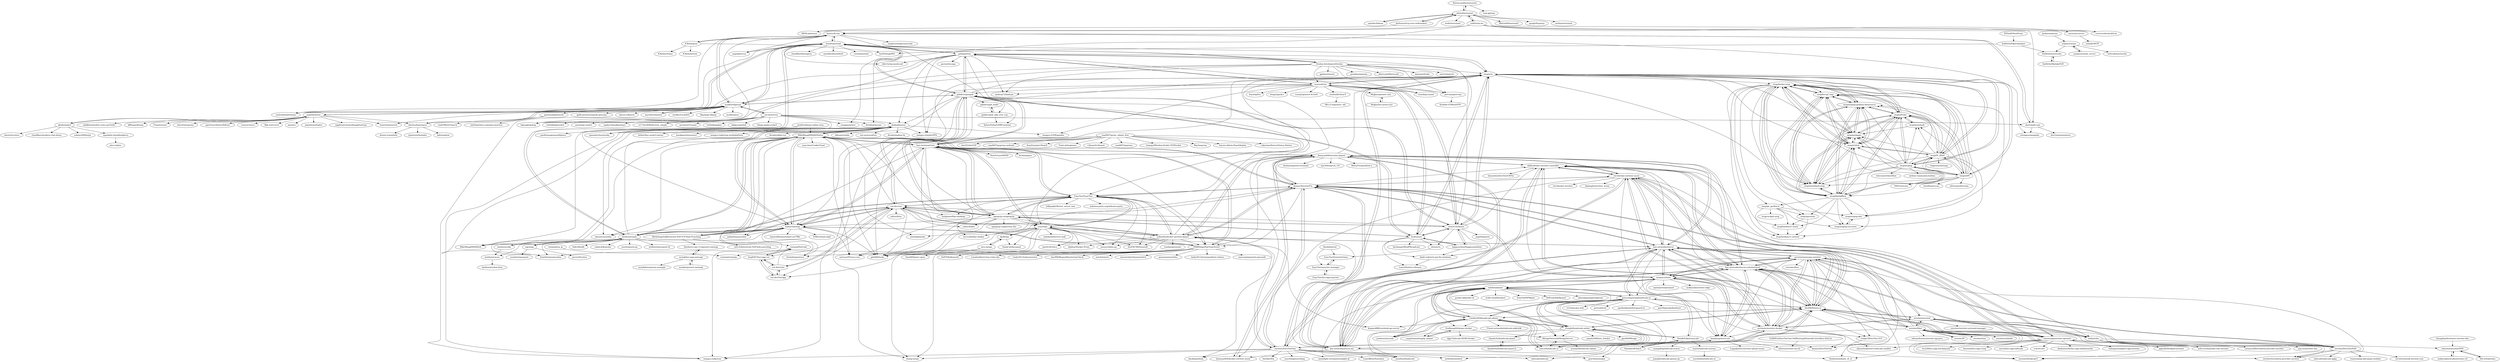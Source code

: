 digraph G {
"flexera-public/wstunnel" -> "mhzed/wstunnel"
"flexera-public/wstunnel" -> "root-gg/wsp"
"gsliepen/tinc" -> "pacien/tincapp"
"gsliepen/tinc" -> "dswd/vpncloud"
"gsliepen/tinc" -> "ntop/n2n"
"gsliepen/tinc" -> "meyerd/n2n"
"gsliepen/tinc" -> "gnbdev/opengnb"
"gsliepen/tinc" -> "freelan-developers/freelan"
"gsliepen/tinc" -> "peervpn/peervpn"
"gsliepen/tinc" -> "wangyu-/udp2raw" ["e"=1]
"gsliepen/tinc" -> "ambrop72/badvpn" ["e"=1]
"gsliepen/tinc" -> "wangyu-/tinyfecVPN" ["e"=1]
"gsliepen/tinc" -> "switch-iot/hin2n"
"gsliepen/tinc" -> "slackhq/nebula" ["e"=1]
"gsliepen/tinc" -> "dndx/phantun"
"gsliepen/tinc" -> "k4yt3x/wg-meshconf" ["e"=1]
"gsliepen/tinc" -> "tonarino/innernet" ["e"=1]
"switch-iot/hin2n" -> "lucktu/n2n"
"switch-iot/hin2n" -> "meyerd/n2n"
"switch-iot/hin2n" -> "ntop/n2n"
"switch-iot/hin2n" -> "happynclient/happynwindows"
"switch-iot/hin2n" -> "gnbdev/opengnb"
"switch-iot/hin2n" -> "dwj0-code/n2n-gui-for-windows"
"switch-iot/hin2n" -> "n42n/n3n"
"switch-iot/hin2n" -> "pojntfx/gon2n"
"switch-iot/hin2n" -> "vnt-dev/vnt"
"switch-iot/hin2n" -> "sbilly/docker-zerotier-controller"
"switch-iot/hin2n" -> "openp2p-cn/openp2p"
"meyerd/n2n" -> "ntop/n2n"
"meyerd/n2n" -> "switch-iot/hin2n"
"meyerd/n2n" -> "lucktu/n2n"
"meyerd/n2n" -> "MuJJus/openwrt-n2n"
"meyerd/n2n" -> "vzex/dog-tunnel" ["e"=1]
"meyerd/n2n" -> "boywhp/fcn" ["e"=1]
"meyerd/n2n" -> "gsliepen/tinc"
"meyerd/n2n" -> "dosgo/ngrok-c" ["e"=1]
"meyerd/n2n" -> "peervpn/peervpn"
"meyerd/n2n" -> "gnbdev/opengnb"
"meyerd/n2n" -> "rssnsj/openwrt-hc5x61" ["e"=1]
"meyerd/n2n" -> "wangyu-/UDPspeeder" ["e"=1]
"meyerd/n2n" -> "ambrop72/badvpn" ["e"=1]
"meyerd/n2n" -> "wangyu-/tinyfecVPN" ["e"=1]
"meyerd/n2n" -> "wishinlife/SyncY"
"lazy-luo/smarGate" -> "ntop/n2n"
"lazy-luo/smarGate" -> "MikeWang000000/Natter"
"lazy-luo/smarGate" -> "HMBSbige/NatTypeTester"
"lazy-luo/smarGate" -> "gnbdev/opengnb"
"lazy-luo/smarGate" -> "gdy666/lucky" ["e"=1]
"lazy-luo/smarGate" -> "ehang-io/nps" ["e"=1]
"lazy-luo/smarGate" -> "yisier/nps"
"lazy-luo/smarGate" -> "mvscode/frps-onekey" ["e"=1]
"lazy-luo/smarGate" -> "heiher/natmap"
"lazy-luo/smarGate" -> "kaaass/ZerotierFix"
"lazy-luo/smarGate" -> "wangyu-/udp2raw" ["e"=1]
"lazy-luo/smarGate" -> "lwch/natpass" ["e"=1]
"lazy-luo/smarGate" -> "NewFuture/DDNS" ["e"=1]
"lazy-luo/smarGate" -> "Jonnyan404/zerotier-planet"
"lazy-luo/smarGate" -> "openp2p-cn/openp2p"
"HMBSbige/NatTypeTester" -> "MikeWang000000/Natter"
"HMBSbige/NatTypeTester" -> "heiher/natmap"
"HMBSbige/NatTypeTester" -> "lmc999/RegionRestrictionCheck" ["e"=1]
"HMBSbige/NatTypeTester" -> "netchx/netch" ["e"=1]
"HMBSbige/NatTypeTester" -> "immortalwrt/immortalwrt" ["e"=1]
"HMBSbige/NatTypeTester" -> "nxtrace/NTrace-core" ["e"=1]
"HMBSbige/NatTypeTester" -> "pymumu/smartdns" ["e"=1]
"HMBSbige/NatTypeTester" -> "Archeb/opentrace" ["e"=1]
"HMBSbige/NatTypeTester" -> "IrineSistiana/mosdns" ["e"=1]
"HMBSbige/NatTypeTester" -> "tindy2013/stairspeedtest-reborn" ["e"=1]
"HMBSbige/NatTypeTester" -> "xiaorouji/openwrt-passwall" ["e"=1]
"HMBSbige/NatTypeTester" -> "gdy666/lucky" ["e"=1]
"HMBSbige/NatTypeTester" -> "fw876/helloworld" ["e"=1]
"HMBSbige/NatTypeTester" -> "Loyalsoldier/v2ray-rules-dat" ["e"=1]
"HMBSbige/NatTypeTester" -> "tindy2013/subconverter" ["e"=1]
"rwv/docker-zerotier-moon" -> "key-networks/ztncui-containerized"
"rwv/docker-zerotier-moon" -> "Jonnyan404/zerotier-planet"
"rwv/docker-zerotier-moon" -> "sbilly/docker-zerotier-controller"
"rwv/docker-zerotier-moon" -> "key-networks/ztncui-aio"
"rwv/docker-zerotier-moon" -> "Jonnyan404/docker-zerotier-moon"
"rwv/docker-zerotier-moon" -> "uxbh/ztdns"
"rwv/docker-zerotier-moon" -> "zyclonite/zerotier-docker"
"rwv/docker-zerotier-moon" -> "kmahyyg/ztncui-aio"
"rwv/docker-zerotier-moon" -> "mwarning/zerotier-openwrt"
"rwv/docker-zerotier-moon" -> "kaaass/ZerotierFix"
"rwv/docker-zerotier-moon" -> "key-networks/ztncui"
"rwv/docker-zerotier-moon" -> "dec0dOS/zero-ui"
"rwv/docker-zerotier-moon" -> "rwv/docker-zerotier"
"rwv/docker-zerotier-moon" -> "dajiangfu/zerotier_moon"
"lucktu/n2n" -> "switch-iot/hin2n"
"lucktu/n2n" -> "ntop/n2n"
"lucktu/n2n" -> "meyerd/n2n"
"lucktu/n2n" -> "happynclient/happynwindows"
"lucktu/n2n" -> "n42n/n3n"
"lucktu/n2n" -> "gnbdev/opengnb"
"lucktu/n2n" -> "dwj0-code/n2n-gui-for-windows"
"lucktu/n2n" -> "LomotHo/n2n-releases"
"lucktu/n2n" -> "openp2p-cn/openp2p"
"lucktu/n2n" -> "dechamps/WinIPBroadcast" ["e"=1]
"ntop/docker-ntop" -> "ntop/bro-pf_ring"
"ntop/docker-ntop" -> "ntop/wireshark-ntop"
"ntop/docker-ntop" -> "ntop/packager"
"ntop/docker-ntop" -> "ntop/libebpfflow"
"ntop/docker-ntop" -> "ntop/n2disk"
"ntop/docker-ntop" -> "ntop/ntopng-grafana-datasource"
"ntop/docker-ntop" -> "ntop/nProbe"
"ntop/docker-ntop" -> "ntop/ntopng-dist"
"ntop/docker-ntop" -> "ntop/opnsense"
"ntop/docker-ntop" -> "ntop/fosdem21-static"
"ntop/docker-ntop" -> "ntop/PF_RING"
"ntop/docker-ntop" -> "ntop/ntopng-e2e-tests"
"ntop/docker-ntop" -> "ntop/fosdem21-content"
"ntop/docker-ntop" -> "ntop/ipt_geofence"
"key-networks/ztncui" -> "key-networks/ztncui-containerized"
"key-networks/ztncui" -> "dec0dOS/zero-ui"
"key-networks/ztncui" -> "key-networks/ztncui-aio"
"key-networks/ztncui" -> "Jonnyan404/zerotier-planet"
"key-networks/ztncui" -> "kaaass/ZerotierFix"
"key-networks/ztncui" -> "xubiaolin/docker-zerotier-planet"
"key-networks/ztncui" -> "zerotier/ZeroTierOne"
"key-networks/ztncui" -> "sinamics/ztnet"
"key-networks/ztncui" -> "kmahyyg/ztncui-aio"
"key-networks/ztncui" -> "rwv/docker-zerotier-moon"
"key-networks/ztncui" -> "zyclonite/zerotier-docker"
"key-networks/ztncui" -> "mwarning/zerotier-openwrt"
"key-networks/ztncui" -> "gurucomputing/headscale-ui"
"key-networks/ztncui" -> "sbilly/docker-zerotier-controller"
"key-networks/ztncui" -> "zerotier/awesome-zerotier"
"key-networks/ztncui-containerized" -> "key-networks/ztncui-aio"
"key-networks/ztncui-containerized" -> "key-networks/ztncui"
"key-networks/ztncui-containerized" -> "dec0dOS/zero-ui"
"key-networks/ztncui-containerized" -> "rwv/docker-zerotier-moon"
"key-networks/ztncui-containerized" -> "kmahyyg/ztncui-aio"
"key-networks/ztncui-containerized" -> "uxbh/ztdns"
"key-networks/ztncui-containerized" -> "zyclonite/zerotier-docker"
"key-networks/ztncui-containerized" -> "sbilly/docker-zerotier-controller"
"key-networks/ztncui-containerized" -> "Jonnyan404/zerotier-planet"
"key-networks/ztncui-containerized" -> "sinamics/ztnet"
"key-networks/ztncui-containerized" -> "mwarning/zerotier-openwrt"
"key-networks/ztncui-containerized" -> "zerotier/awesome-zerotier"
"ntop/libebpfflow" -> "ntop/bro-pf_ring"
"ntop/libebpfflow" -> "ntop/wireshark-ntop"
"ntop/libebpfflow" -> "ntop/packager"
"ntop/libebpfflow" -> "ntop/docker-ntop"
"ntop/libebpfflow" -> "ntop/n2disk"
"ntop/libebpfflow" -> "ntop/ntopng-grafana-datasource"
"ntop/libebpfflow" -> "ntop/fosdem21-static"
"ntop/libebpfflow" -> "ntop/fosdem21-content"
"ntop/libebpfflow" -> "ntop/opnsense"
"ntop/libebpfflow" -> "ntop/ntopng-dist"
"ntop/libebpfflow" -> "ntop/nProbe"
"ntop/libebpfflow" -> "ntop/ntopng-e2e-tests"
"ntop/libebpfflow" -> "ntop/ipt_geofence"
"ntop/libebpfflow" -> "ntop/PF_RING"
"ntop/ntopng-grafana-datasource" -> "ntop/bro-pf_ring"
"ntop/ntopng-grafana-datasource" -> "ntop/wireshark-ntop"
"ntop/ntopng-grafana-datasource" -> "ntop/packager"
"ntop/ntopng-grafana-datasource" -> "ntop/n2disk"
"ntop/ntopng-grafana-datasource" -> "ntop/docker-ntop"
"ntop/ntopng-grafana-datasource" -> "ntop/libebpfflow"
"ntop/ntopng-grafana-datasource" -> "ntop/nProbe"
"uprtdev/labean" -> "mhzed/wstunnel"
"ICKelin/gtun" -> "ICKelin/cframe"
"ICKelin/gtun" -> "InsZVA/tap0901"
"ICKelin/gtun" -> "ICKelin/article"
"ICKelin/gtun" -> "kanocz/lcvpn"
"mhzed/wstunnel" -> "flexera-public/wstunnel"
"mhzed/wstunnel" -> "MDSLab/wstun"
"mhzed/wstunnel" -> "erebe/wstunnel" ["e"=1]
"mhzed/wstunnel" -> "unbit/vpn-ws"
"mhzed/wstunnel" -> "uprtdev/labean"
"mhzed/wstunnel" -> "derhuerst/tcp-over-websockets"
"mhzed/wstunnel" -> "ffalcinelli/wstunnel"
"mhzed/wstunnel" -> "covertcodes/multitun"
"mhzed/wstunnel" -> "google/huproxy" ["e"=1]
"mhzed/wstunnel" -> "mishas/wstunnel"
"zerotier/lf" -> "zerotier/libzt"
"avplayer/avpn" -> "avplayer/socks_server"
"avplayer/avpn" -> "wtdcode/tun2socks"
"avplayer/avpn" -> "liulilittle/tun2socks"
"liulilittle/PaperAirplane" -> "InsZVA/tap0901"
"liulilittle/PaperAirplane" -> "liulilittle/tun2socks"
"skx/simple-vpn" -> "kanocz/lcvpn"
"skx/simple-vpn" -> "xitongsys/pangolin"
"skx/simple-vpn" -> "devGenie/miniature"
"avplayer/socks_server" -> "avplayer/avpn"
"whachoe/zerotierDNS" -> "makersphereLabs/zerotier-ctl"
"whachoe/zerotierDNS" -> "d4v3y0rk/ztdns"
"snail007/proxy_admin_free" -> "snail007/goproxy" ["e"=1]
"snail007/proxy_admin_free" -> "yisier/nps"
"snail007/proxy_admin_free" -> "lazy-luo/smarGate"
"snail007/proxy_admin_free" -> "hemaju/Wireboy.Socket.P2PSocket" ["e"=1]
"snail007/proxy_admin_free" -> "ffay/lanproxy" ["e"=1]
"snail007/proxy_admin_free" -> "Aurora-Admin-Panel/deploy" ["e"=1]
"snail007/proxy_admin_free" -> "ehang-io/nps" ["e"=1]
"snail007/proxy_admin_free" -> "cokemine/ServerStatus-Hotaru" ["e"=1]
"snail007/proxy_admin_free" -> "nezhahq/nezha" ["e"=1]
"snail007/proxy_admin_free" -> "elecV2/elecV2P" ["e"=1]
"snail007/proxy_admin_free" -> "snail007/goproxy-android" ["e"=1]
"snail007/proxy_admin_free" -> "XrayR-project/XrayR" ["e"=1]
"snail007/proxy_admin_free" -> "Toulu-debug/enen" ["e"=1]
"snail007/proxy_admin_free" -> "v2board/v2board" ["e"=1]
"snail007/proxy_admin_free" -> "gdy666/lucky" ["e"=1]
"unbit/vpn-ws" -> "mhzed/wstunnel"
"unbit/vpn-ws" -> "covertcodes/multitun"
"unbit/vpn-ws" -> "skx/simple-vpn"
"unbit/vpn-ws" -> "Doridian/wsvpn"
"unbit/vpn-ws" -> "sorz/sstp-server"
"unbit/vpn-ws" -> "kanocz/lcvpn"
"gnbdev/opengnb" -> "gnbdev/gnb_udp_over_tcp"
"gnbdev/opengnb" -> "lucktu/n2n"
"gnbdev/opengnb" -> "gnbdev/gnb_build"
"gnbdev/opengnb" -> "switch-iot/hin2n"
"gnbdev/opengnb" -> "ntop/n2n"
"gnbdev/opengnb" -> "lazy-luo/smarGate"
"gnbdev/opengnb" -> "dndx/phantun"
"gnbdev/opengnb" -> "openp2p-cn/openp2p"
"gnbdev/opengnb" -> "gsliepen/tinc"
"gnbdev/opengnb" -> "XyloseYuthy/GNBFrontend"
"gnbdev/opengnb" -> "MikeWang000000/Natter"
"gnbdev/opengnb" -> "heiher/natmap"
"gnbdev/opengnb" -> "dswd/vpncloud"
"gnbdev/opengnb" -> "mudler/edgevpn"
"gnbdev/opengnb" -> "vnt-dev/vnt"
"Jonnyan404/docker-zerotier-moon" -> "Jonnyan404/zerotier-planet"
"tralph3/ZeroTier-GUI" -> "zerotier/DesktopUI"
"mwarning/zerotier-openwrt" -> "rufengsuixing/luci-app-zerotier"
"mwarning/zerotier-openwrt" -> "zerotier/ZeroTierNAS"
"mwarning/zerotier-openwrt" -> "rwv/docker-zerotier-moon"
"mwarning/zerotier-openwrt" -> "key-networks/ztncui"
"mwarning/zerotier-openwrt" -> "key-networks/ztncui-containerized"
"mwarning/zerotier-openwrt" -> "zerotier/libzt"
"mwarning/zerotier-openwrt" -> "kaaass/ZerotierFix"
"mwarning/zerotier-openwrt" -> "dec0dOS/zero-ui"
"mwarning/zerotier-openwrt" -> "adyanth/openwrt-tailscale-enabler" ["e"=1]
"mwarning/zerotier-openwrt" -> "tty228/luci-app-wechatpush" ["e"=1]
"mwarning/zerotier-openwrt" -> "kuoruan/luci-app-v2ray" ["e"=1]
"mwarning/zerotier-openwrt" -> "zerotier/ZeroTierOne"
"mwarning/zerotier-openwrt" -> "asvow/luci-app-tailscale" ["e"=1]
"mwarning/zerotier-openwrt" -> "x-wrt/x-wrt" ["e"=1]
"mwarning/zerotier-openwrt" -> "shadowsocks/luci-app-shadowsocks" ["e"=1]
"wishinlife/SyncY" -> "981213/openwrt_old" ["e"=1]
"sorz/sstp-server" -> "maxqfz/SSTP"
"liulilittle/tun2socks" -> "liulilittle/SkylakeNAT"
"d4v3y0rk/ztdns" -> "whachoe/zerotierDNS"
"gnbdev/gnb_udp_over_tcp" -> "gnbdev/gnb_build"
"gnbdev/gnb_udp_over_tcp" -> "XyloseYuthy/GNBFrontend"
"liulilittle/SkylakeNAT" -> "liulilittle/tun2socks"
"thoughtpolice/nixos-zerotier-dns" -> "whachoe/zerotierDNS"
"kaaass/ZerotierFix" -> "xubiaolin/docker-zerotier-planet"
"kaaass/ZerotierFix" -> "Jonnyan404/zerotier-planet"
"kaaass/ZerotierFix" -> "key-networks/ztncui"
"kaaass/ZerotierFix" -> "zerotier/ZeroTierOne"
"kaaass/ZerotierFix" -> "dec0dOS/zero-ui"
"kaaass/ZerotierFix" -> "key-networks/ztncui-aio"
"kaaass/ZerotierFix" -> "sbilly/docker-zerotier-controller"
"kaaass/ZerotierFix" -> "EasyTier/EasyTier"
"kaaass/ZerotierFix" -> "HMBSbige/NatTypeTester"
"kaaass/ZerotierFix" -> "rwv/docker-zerotier-moon"
"kaaass/ZerotierFix" -> "lazy-luo/smarGate"
"kaaass/ZerotierFix" -> "gdy666/lucky" ["e"=1]
"kaaass/ZerotierFix" -> "ntop/n2n"
"kaaass/ZerotierFix" -> "sinamics/ztnet"
"kaaass/ZerotierFix" -> "mwarning/zerotier-openwrt"
"ntop/nDPI" -> "ntop/PF_RING"
"ntop/nDPI" -> "ntop/nProbe"
"ntop/nDPI" -> "ntop/ntopng"
"ntop/nDPI" -> "ntop/n2disk"
"ntop/nDPI" -> "ntop/packager"
"ntop/nDPI" -> "ntop/wireshark-ntop"
"ntop/nDPI" -> "ntop/bro-pf_ring"
"ntop/nDPI" -> "ntop/ntopng-grafana-datasource"
"ntop/nDPI" -> "ntop/n2n"
"ntop/nDPI" -> "ntop/docker-ntop"
"ntop/nDPI" -> "ntop/libebpfflow"
"ntop/nDPI" -> "OISF/suricata" ["e"=1]
"ntop/nDPI" -> "ntop/wireshark"
"ntop/nDPI" -> "nfstream/nfstream" ["e"=1]
"ntop/nDPI" -> "intel/hyperscan" ["e"=1]
"ntop/ntopng" -> "ntop/nProbe"
"ntop/ntopng" -> "ntop/PF_RING"
"ntop/ntopng" -> "ntop/nDPI"
"ntop/ntopng" -> "ntop/n2disk"
"ntop/ntopng" -> "ntop/packager"
"ntop/ntopng" -> "ntop/wireshark-ntop"
"ntop/ntopng" -> "ntop/n2n"
"ntop/ntopng" -> "ntop/ntopng-grafana-datasource"
"ntop/ntopng" -> "ntop/docker-ntop"
"ntop/ntopng" -> "ntop/bro-pf_ring"
"ntop/ntopng" -> "ntop/libebpfflow"
"ntop/ntopng" -> "ntop/wireshark"
"ntop/ntopng" -> "OISF/suricata" ["e"=1]
"ntop/ntopng" -> "netbox-community/netbox" ["e"=1]
"ntop/ntopng" -> "robcowart/elastiflow" ["e"=1]
"net-byte/vtun" -> "net-byte/vTunnel"
"net-byte/vtun" -> "songgao/water" ["e"=1]
"net-byte/vtun" -> "txthinking/ipio" ["e"=1]
"net-byte/vtun" -> "mudler/edgevpn"
"net-byte/vtun" -> "bjdgyc/anylink" ["e"=1]
"net-byte/vtun" -> "things-go/go-socks5" ["e"=1]
"net-byte/vtun" -> "Doridian/wsvpn"
"net-byte/vtun" -> "bigeagle/gohop" ["e"=1]
"net-byte/vtun" -> "txthinking/socks5" ["e"=1]
"net-byte/vtun" -> "armon/go-socks5" ["e"=1]
"net-byte/vtun" -> "zephyrchien/kaminari" ["e"=1]
"net-byte/vtun" -> "dndx/phantun"
"net-byte/vtun" -> "skx/simple-vpn"
"net-byte/vtun" -> "e1732a364fed/v2ray_simple" ["e"=1]
"net-byte/vtun" -> "xjasonlyu/tun2socks" ["e"=1]
"dec0dOS/zero-ui" -> "key-networks/ztncui"
"dec0dOS/zero-ui" -> "sinamics/ztnet"
"dec0dOS/zero-ui" -> "key-networks/ztncui-containerized"
"dec0dOS/zero-ui" -> "zyclonite/zerotier-docker"
"dec0dOS/zero-ui" -> "zerotier/awesome-zerotier"
"dec0dOS/zero-ui" -> "sbilly/docker-zerotier-controller"
"dec0dOS/zero-ui" -> "key-networks/ztncui-aio"
"dec0dOS/zero-ui" -> "thedunston/bash_cli_zt"
"dec0dOS/zero-ui" -> "zerotier/zeronsd"
"dec0dOS/zero-ui" -> "kaaass/ZerotierFix"
"dec0dOS/zero-ui" -> "gurucomputing/headscale-ui"
"dec0dOS/zero-ui" -> "rwv/docker-zerotier-moon"
"dec0dOS/zero-ui" -> "iFargle/headscale-webui"
"dec0dOS/zero-ui" -> "mwarning/zerotier-openwrt"
"dec0dOS/zero-ui" -> "GoodiesHQ/headscale-admin"
"zerotier/awesome-zerotier" -> "zerotier/zeronsd"
"zerotier/awesome-zerotier" -> "dec0dOS/zero-ui"
"zerotier/awesome-zerotier" -> "sinamics/ztnet"
"zerotier/awesome-zerotier" -> "zyclonite/zerotier-docker"
"zerotier/awesome-zerotier" -> "zerotier/libzt"
"zerotier/awesome-zerotier" -> "key-networks/ztncui"
"zerotier/awesome-zerotier" -> "key-networks/ztncui-aio"
"zerotier/awesome-zerotier" -> "key-networks/ztncui-containerized"
"zerotier/awesome-zerotier" -> "zerotier/ZeroTierNAS"
"zerotier/awesome-zerotier" -> "zerotier/docs"
"zerotier/awesome-zerotier" -> "zerotier/terraform-provider-zerotier"
"zerotier/awesome-zerotier" -> "thedunston/bash_cli_zt"
"zerotier/awesome-zerotier" -> "tralph3/ZeroTier-GUI"
"zerotier/awesome-zerotier" -> "kmahyyg/ztncui-aio"
"zerotier/awesome-zerotier" -> "zerotier/ZeroTierOne"
"ntop/PF_RING" -> "ntop/nProbe"
"ntop/PF_RING" -> "ntop/nDPI"
"ntop/PF_RING" -> "ntop/ntopng"
"ntop/PF_RING" -> "ntop/n2disk"
"ntop/PF_RING" -> "ntop/packager"
"ntop/PF_RING" -> "ntop/wireshark-ntop"
"ntop/PF_RING" -> "ntop/bro-pf_ring"
"ntop/PF_RING" -> "ntop/ntopng-grafana-datasource"
"ntop/PF_RING" -> "ntop/docker-ntop"
"ntop/PF_RING" -> "ntop/n2n"
"ntop/PF_RING" -> "ntop/libebpfflow"
"ntop/PF_RING" -> "ntop/wireshark"
"ntop/PF_RING" -> "luigirizzo/netmap" ["e"=1]
"ntop/PF_RING" -> "ntop/ntopng-dist"
"ntop/PF_RING" -> "ntop/ntopng-e2e-tests"
"zerotier/zeronsd" -> "zerotier/zerotier-systemd-manager"
"zerotier/zeronsd" -> "zerotier/awesome-zerotier"
"zerotier/zeronsd" -> "zerotier/terraform-provider-zerotier"
"zerotier/zeronsd" -> "dec0dOS/zero-ui"
"zerotier/zeronsd" -> "zerotier/ZeroTierNAS"
"zerotier/zeronsd" -> "uxbh/ztdns"
"zerotier/zeronsd" -> "zerotier/DesktopUI"
"zerotier/zeronsd" -> "zyclonite/zerotier-docker"
"zerotier/zeronsd" -> "zerotier/libzt"
"alecbcs/hyprspace" -> "mudler/edgevpn"
"alecbcs/hyprspace" -> "dennis-tra/nebula" ["e"=1]
"alecbcs/hyprspace" -> "ipni/storetheindex" ["e"=1]
"alecbcs/hyprspace" -> "ipfs/rainbow" ["e"=1]
"mudler/edgevpn" -> "alecbcs/hyprspace"
"mudler/edgevpn" -> "kairos-io/kairos" ["e"=1]
"mudler/edgevpn" -> "dswd/vpncloud"
"mudler/edgevpn" -> "anywherelan/awl"
"mudler/edgevpn" -> "kanocz/lcvpn"
"mudler/edgevpn" -> "net-byte/vtun"
"mudler/edgevpn" -> "mudler/LocalAGI" ["e"=1]
"mudler/edgevpn" -> "gnbdev/opengnb"
"mudler/edgevpn" -> "pojntfx/weron"
"mudler/edgevpn" -> "pairmesh/pairmesh"
"mudler/edgevpn" -> "libp2p/go-libp2p" ["e"=1]
"mudler/edgevpn" -> "mehrdadrad/radvpn" ["e"=1]
"mudler/edgevpn" -> "mudler/poco"
"mudler/edgevpn" -> "galih-prasetyo/ngrok-openvpn"
"kmahyyg/ztncui-aio" -> "key-networks/ztncui-aio"
"kmahyyg/ztncui-aio" -> "niliovo/zerotier-aio-zh"
"kmahyyg/ztncui-aio" -> "key-networks/ztncui-containerized"
"kmahyyg/ztncui-aio" -> "kaaass/ZeroTierOne"
"kmahyyg/ztncui-aio" -> "sbilly/docker-zerotier-controller"
"kmahyyg/ztncui-aio" -> "LoganJinDev/zerotier-planet-moon"
"happynclient/happynwindows" -> "lucktu/n2n"
"happynclient/happynwindows" -> "switch-iot/hin2n"
"happynclient/happynwindows" -> "dwj0-code/n2n-gui-for-windows"
"ntop/opnsense" -> "ntop/fosdem21-content"
"ntop/opnsense" -> "ntop/fosdem21-static"
"key-networks/ztncui-aio" -> "key-networks/ztncui-containerized"
"key-networks/ztncui-aio" -> "key-networks/ztncui"
"key-networks/ztncui-aio" -> "kmahyyg/ztncui-aio"
"key-networks/ztncui-aio" -> "Jonnyan404/zerotier-planet"
"key-networks/ztncui-aio" -> "sbilly/docker-zerotier-controller"
"key-networks/ztncui-aio" -> "dec0dOS/zero-ui"
"key-networks/ztncui-aio" -> "rwv/docker-zerotier-moon"
"key-networks/ztncui-aio" -> "zyclonite/zerotier-docker"
"key-networks/ztncui-aio" -> "kaaass/ZerotierFix"
"key-networks/ztncui-aio" -> "sinamics/ztnet"
"key-networks/ztncui-aio" -> "thedunston/bash_cli_zt"
"key-networks/ztncui-aio" -> "Jonnyan404/docker-zerotier-moon"
"key-networks/ztncui-aio" -> "xubiaolin/docker-zerotier-planet"
"ntop/fosdem21-static" -> "ntop/fosdem21-content"
"anywherelan/awl" -> "mudler/edgevpn"
"XYDsoft/NewProxy" -> "liulilittle/PaperAirplane"
"MuJJus/openwrt-n2n" -> "MuJJus/luci-proto-n2n"
"gnbdev/gnb_build" -> "gnbdev/gnb_udp_over_tcp"
"MuJJus/luci-proto-n2n" -> "MuJJus/openwrt-n2n"
"dswd/vpncloud" -> "lanthora/candy"
"dswd/vpncloud" -> "mudler/edgevpn"
"dswd/vpncloud" -> "gsliepen/tinc"
"dswd/vpncloud" -> "kanocz/lcvpn"
"dswd/vpncloud" -> "costela/wesher" ["e"=1]
"dswd/vpncloud" -> "angt/glorytun" ["e"=1]
"dswd/vpncloud" -> "gnbdev/opengnb"
"dswd/vpncloud" -> "ntop/n2n"
"dswd/vpncloud" -> "freelan-developers/freelan"
"dswd/vpncloud" -> "cloudflare/boringtun" ["e"=1]
"dswd/vpncloud" -> "k4yt3x/wg-meshconf" ["e"=1]
"dswd/vpncloud" -> "pojntfx/weron"
"dswd/vpncloud" -> "mehrdadrad/radvpn" ["e"=1]
"dswd/vpncloud" -> "meshbird/meshbird" ["e"=1]
"dswd/vpncloud" -> "EasyTier/EasyTier"
"Jonnyan404/zerotier-planet" -> "xubiaolin/docker-zerotier-planet"
"Jonnyan404/zerotier-planet" -> "kaaass/ZerotierFix"
"Jonnyan404/zerotier-planet" -> "key-networks/ztncui"
"Jonnyan404/zerotier-planet" -> "key-networks/ztncui-aio"
"Jonnyan404/zerotier-planet" -> "Jonnyan404/docker-zerotier-moon"
"Jonnyan404/zerotier-planet" -> "rwv/docker-zerotier-moon"
"Jonnyan404/zerotier-planet" -> "sbilly/docker-zerotier-controller"
"Jonnyan404/zerotier-planet" -> "key-networks/ztncui-containerized"
"Jonnyan404/zerotier-planet" -> "EasyTier/EasyTier"
"Jonnyan404/zerotier-planet" -> "MortyFx/speedtest-x" ["e"=1]
"Jonnyan404/zerotier-planet" -> "HMBSbige/NatTypeTester"
"Jonnyan404/zerotier-planet" -> "dushixiang/next-terminal" ["e"=1]
"Jonnyan404/zerotier-planet" -> "lazy-luo/smarGate"
"Jonnyan404/zerotier-planet" -> "wjz304/arpl-zh_CN" ["e"=1]
"Jonnyan404/zerotier-planet" -> "ntop/n2n"
"xubiaolin/docker-zerotier-planet" -> "Jonnyan404/zerotier-planet"
"xubiaolin/docker-zerotier-planet" -> "kaaass/ZerotierFix"
"xubiaolin/docker-zerotier-planet" -> "key-networks/ztncui"
"xubiaolin/docker-zerotier-planet" -> "EasyTier/EasyTier"
"xubiaolin/docker-zerotier-planet" -> "bin456789/reinstall" ["e"=1]
"xubiaolin/docker-zerotier-planet" -> "gdy666/lucky" ["e"=1]
"xubiaolin/docker-zerotier-planet" -> "zerotier/ZeroTierOne"
"xubiaolin/docker-zerotier-planet" -> "ivanhao/pvetools" ["e"=1]
"xubiaolin/docker-zerotier-planet" -> "HMBSbige/NatTypeTester"
"xubiaolin/docker-zerotier-planet" -> "yisier/nps"
"xubiaolin/docker-zerotier-planet" -> "jeessy2/ddns-go" ["e"=1]
"xubiaolin/docker-zerotier-planet" -> "spiritLHLS/ecs" ["e"=1]
"xubiaolin/docker-zerotier-planet" -> "dqzboy/Docker-Proxy" ["e"=1]
"xubiaolin/docker-zerotier-planet" -> "ntop/n2n"
"xubiaolin/docker-zerotier-planet" -> "vnt-dev/vnt"
"dndx/phantun" -> "wangyu-/udp2raw" ["e"=1]
"dndx/phantun" -> "zhboner/realm" ["e"=1]
"dndx/phantun" -> "wangyu-/UDPspeeder" ["e"=1]
"dndx/phantun" -> "tuic-protocol/tuic" ["e"=1]
"dndx/phantun" -> "heiher/natmap"
"dndx/phantun" -> "wangyu-/tinyfecVPN" ["e"=1]
"dndx/phantun" -> "IrineSistiana/mosdns" ["e"=1]
"dndx/phantun" -> "ihciah/shadow-tls" ["e"=1]
"dndx/phantun" -> "xjasonlyu/tun2socks" ["e"=1]
"dndx/phantun" -> "daeuniverse/dae" ["e"=1]
"dndx/phantun" -> "heiher/hev-socks5-tproxy" ["e"=1]
"dndx/phantun" -> "misakaio/chnroutes2" ["e"=1]
"dndx/phantun" -> "wangyu-/udp2raw-multiplatform" ["e"=1]
"dndx/phantun" -> "ihciah/rabbit-tcp" ["e"=1]
"dndx/phantun" -> "MikeWang000000/Natter"
"dwj0-code/n2n-gui-for-windows" -> "LomotHo/n2n-releases"
"freelan-developers/freelan" -> "peervpn/peervpn"
"freelan-developers/freelan" -> "gsliepen/tinc"
"freelan-developers/freelan" -> "dswd/vpncloud"
"freelan-developers/freelan" -> "ambrop72/badvpn" ["e"=1]
"freelan-developers/freelan" -> "switch-iot/hin2n"
"freelan-developers/freelan" -> "lparam/xSocks" ["e"=1]
"freelan-developers/freelan" -> "ntop/n2n"
"freelan-developers/freelan" -> "netvirt/netvirt"
"freelan-developers/freelan" -> "meyerd/n2n"
"freelan-developers/freelan" -> "gjedeer/tuntox" ["e"=1]
"freelan-developers/freelan" -> "vzex/dog-tunnel" ["e"=1]
"freelan-developers/freelan" -> "mudler/edgevpn"
"freelan-developers/freelan" -> "gumblex/ptproxy" ["e"=1]
"freelan-developers/freelan" -> "librevault/librevault" ["e"=1]
"freelan-developers/freelan" -> "bigeagle/gohop" ["e"=1]
"openp2p-cn/openp2p" -> "EasyTier/EasyTier"
"openp2p-cn/openp2p" -> "openp2p-cn/gateway-lite"
"openp2p-cn/openp2p" -> "vnt-dev/vnt"
"openp2p-cn/openp2p" -> "gnbdev/opengnb"
"openp2p-cn/openp2p" -> "lazy-luo/smarGate"
"openp2p-cn/openp2p" -> "ntop/n2n"
"openp2p-cn/openp2p" -> "yisier/nps"
"openp2p-cn/openp2p" -> "MikeWang000000/Natter"
"openp2p-cn/openp2p" -> "lucktu/n2n"
"openp2p-cn/openp2p" -> "HMBSbige/NatTypeTester"
"openp2p-cn/openp2p" -> "gdy666/lucky" ["e"=1]
"openp2p-cn/openp2p" -> "heiher/natmap"
"openp2p-cn/openp2p" -> "kaaass/ZerotierFix"
"openp2p-cn/openp2p" -> "switch-iot/hin2n"
"openp2p-cn/openp2p" -> "snltty/linker" ["e"=1]
"ntop/nProbe" -> "ntop/PF_RING"
"ntop/nProbe" -> "ntop/n2disk"
"ntop/nProbe" -> "ntop/ntopng"
"ntop/nProbe" -> "ntop/nDPI"
"ntop/nProbe" -> "ntop/packager"
"ntop/nProbe" -> "ntop/wireshark-ntop"
"ntop/nProbe" -> "ntop/bro-pf_ring"
"ntop/nProbe" -> "ntop/ntopng-grafana-datasource"
"ntop/nProbe" -> "ntop/docker-ntop"
"ntop/nProbe" -> "ntop/libebpfflow"
"ntop/nProbe" -> "ntop/wireshark"
"ntop/nProbe" -> "ntop/n2n"
"pradt2/always-online-stun" -> "heiher/natmap"
"pradt2/always-online-stun" -> "MikeWang000000/Natter"
"pradt2/always-online-stun" -> "MikeWang000000/n4"
"pradt2/always-online-stun" -> "paullouisageneau/libjuice" ["e"=1]
"fredliang44/derper-docker" -> "yangchuansheng/ip_derper"
"fredliang44/derper-docker" -> "tijjjy/Tailscale-DERP-Docker"
"fredliang44/derper-docker" -> "MirageNetwork/MirageServer"
"DeedleFake/trayscale" -> "f-koehler/KTailctl"
"DeedleFake/trayscale" -> "maxgallup/tailscale-status"
"DeedleFake/trayscale" -> "iFargle/headscale-webui"
"DeedleFake/trayscale" -> "mattn/tailscale-systray"
"DeedleFake/trayscale" -> "tale/headplane"
"pairmesh/pairmesh" -> "xinli2/Word-Search"
"pairmesh/pairmesh" -> "xinli2/python-container-practice"
"pojntfx/weron" -> "pojntfx/multiplex" ["e"=1]
"pojntfx/weron" -> "mudler/edgevpn"
"pojntfx/weron" -> "dswd/vpncloud"
"pojntfx/weron" -> "yggdrasil-network/yggdrasil-go" ["e"=1]
"pojntfx/weron" -> "adalkiran/webrtc-nuts-and-bolts" ["e"=1]
"pojntfx/weron" -> "gfodor/p2pcf"
"pojntfx/weron" -> "kffl/speedbump" ["e"=1]
"pojntfx/weron" -> "alecbcs/hyprspace"
"pojntfx/weron" -> "l7mp/stunner" ["e"=1]
"pojntfx/weron" -> "whyvl/wireproxy" ["e"=1]
"pojntfx/weron" -> "aperturerobotics/bifrost" ["e"=1]
"pojntfx/weron" -> "tonarino/innernet" ["e"=1]
"pojntfx/weron" -> "cunicu/cunicu" ["e"=1]
"pojntfx/weron" -> "flipt-io/reverst" ["e"=1]
"pojntfx/weron" -> "pion/ice" ["e"=1]
"ntop/ipt_geofence" -> "ntop/ntopng-dist"
"ntop/ipt_geofence" -> "ntop/ntopng-e2e-tests"
"ntop/ipt_geofence" -> "ntop/fosdem21-static"
"ntop/ipt_geofence" -> "ntop/fosdem21-content"
"ntop/ipt_geofence" -> "ntop/opnsense"
"ntop/ipt_geofence" -> "ntop/cockpit-ntop"
"ntop/ntopng-e2e-tests" -> "ntop/ntopng-dist"
"TcDhlPro/ZeroTierOne-SelfHostingNetworkControllers-ZtnCui" -> "niliovo/zerotier-aio-zh"
"jsiebens/ionscale" -> "tale/headplane"
"jsiebens/ionscale" -> "GoodiesHQ/headscale-admin"
"mattn/tailscale-systray" -> "muchobien/tailscale-ui"
"yangchuansheng/ip_derper" -> "fredliang44/derper-docker"
"sbilly/docker-zerotier-controller" -> "key-networks/ztncui-aio"
"sbilly/docker-zerotier-controller" -> "kmahyyg/ztncui-aio"
"sbilly/docker-zerotier-controller" -> "dec0dOS/zero-ui"
"sbilly/docker-zerotier-controller" -> "rwv/docker-zerotier-moon"
"sbilly/docker-zerotier-controller" -> "key-networks/ztncui-containerized"
"sbilly/docker-zerotier-controller" -> "kaaass/ZeroTierOne"
"sbilly/docker-zerotier-controller" -> "Jonnyan404/zerotier-planet"
"sbilly/docker-zerotier-controller" -> "lemon4ex/ZeroTieriOSFix"
"maxgallup/tailscale-status" -> "joaophi/tailscale-gnome-qs"
"ntop/ntopng-dist" -> "ntop/ntopng-e2e-tests"
"peervpn/peervpn" -> "Kuebler-IT/MeshVPN"
"vnt-dev/vnt" -> "vnt-dev/vnts"
"vnt-dev/vnt" -> "EasyTier/EasyTier"
"vnt-dev/vnt" -> "vnt-dev/VntApp"
"vnt-dev/vnt" -> "lmq8267/luci-app-vnt"
"vnt-dev/vnt" -> "lanthora/candy"
"vnt-dev/vnt" -> "heiher/natmap"
"vnt-dev/vnt" -> "openp2p-cn/openp2p"
"vnt-dev/vnt" -> "xubiaolin/docker-zerotier-planet"
"vnt-dev/vnt" -> "gdy666/lucky" ["e"=1]
"vnt-dev/vnt" -> "yisier/nps"
"vnt-dev/vnt" -> "luckjiawei/frpc-desktop" ["e"=1]
"vnt-dev/vnt" -> "editso/fuso" ["e"=1]
"vnt-dev/vnt" -> "gnbdev/opengnb"
"vnt-dev/vnt" -> "snltty/linker" ["e"=1]
"vnt-dev/vnt" -> "MikeWang000000/Natter"
"yisier/nps" -> "djylb/nps"
"yisier/nps" -> "VaalaCat/frp-panel" ["e"=1]
"yisier/nps" -> "ehang-io/nps" ["e"=1]
"yisier/nps" -> "gdy666/lucky" ["e"=1]
"yisier/nps" -> "bin456789/reinstall" ["e"=1]
"yisier/nps" -> "dqzboy/Docker-Proxy" ["e"=1]
"yisier/nps" -> "EasyTier/EasyTier"
"yisier/nps" -> "xubiaolin/docker-zerotier-planet"
"yisier/nps" -> "lazy-luo/smarGate"
"yisier/nps" -> "nezhahq/nezha" ["e"=1]
"yisier/nps" -> "mvscode/frps-onekey" ["e"=1]
"yisier/nps" -> "spiritLHLS/ecs" ["e"=1]
"yisier/nps" -> "kingmo888/rustdesk-api-server" ["e"=1]
"yisier/nps" -> "midoks/mdserver-web" ["e"=1]
"yisier/nps" -> "jeessy2/ddns-go" ["e"=1]
"iFargle/headscale-webui" -> "simcu/headscale-ui"
"iFargle/headscale-webui" -> "gurucomputing/headscale-ui"
"iFargle/headscale-webui" -> "GoodiesHQ/headscale-admin"
"iFargle/headscale-webui" -> "tale/headplane"
"iFargle/headscale-webui" -> "jonp92/Milliner_Docker"
"iFargle/headscale-webui" -> "dec0dOS/zero-ui"
"iFargle/headscale-webui" -> "DeedleFake/trayscale"
"iFargle/headscale-webui" -> "gps949/Mirage"
"iFargle/headscale-webui" -> "QianheYu/headscale-panel"
"iFargle/headscale-webui" -> "MirageNetwork/MirageServer"
"iFargle/headscale-webui" -> "jsiebens/ionscale"
"Mythologyli/qBittorrent-NAT-TCP-Hole-Punching" -> "heiher/natmap"
"Mythologyli/qBittorrent-NAT-TCP-Hole-Punching" -> "MikeWang000000/Natter"
"Mythologyli/qBittorrent-NAT-TCP-Hole-Punching" -> "wits-fe/bittorrent-NAT-hole-punching"
"Mythologyli/qBittorrent-NAT-TCP-Hole-Punching" -> "blueberry-pie-11/openwrt-natmap"
"gurucomputing/headscale-ui" -> "iFargle/headscale-webui"
"gurucomputing/headscale-ui" -> "GoodiesHQ/headscale-admin"
"gurucomputing/headscale-ui" -> "juanfont/headscale" ["e"=1]
"gurucomputing/headscale-ui" -> "tale/headplane"
"gurucomputing/headscale-ui" -> "gravitl/netmaker" ["e"=1]
"gurucomputing/headscale-ui" -> "simcu/headscale-ui"
"gurucomputing/headscale-ui" -> "adyanth/openwrt-tailscale-enabler" ["e"=1]
"gurucomputing/headscale-ui" -> "netbirdio/netbird" ["e"=1]
"gurucomputing/headscale-ui" -> "dec0dOS/zero-ui"
"gurucomputing/headscale-ui" -> "key-networks/ztncui"
"gurucomputing/headscale-ui" -> "ngoduykhanh/wireguard-ui" ["e"=1]
"gurucomputing/headscale-ui" -> "garethgeorge/backrest" ["e"=1]
"gurucomputing/headscale-ui" -> "tailscale/tailscale" ["e"=1]
"gurucomputing/headscale-ui" -> "vx3r/wg-gen-web" ["e"=1]
"gurucomputing/headscale-ui" -> "getwud/wud" ["e"=1]
"MikeWang000000/Natter" -> "heiher/natmap"
"MikeWang000000/Natter" -> "HMBSbige/NatTypeTester"
"MikeWang000000/Natter" -> "Mythologyli/qBittorrent-NAT-TCP-Hole-Punching"
"MikeWang000000/Natter" -> "gdy666/lucky" ["e"=1]
"MikeWang000000/Natter" -> "daeuniverse/dae" ["e"=1]
"MikeWang000000/Natter" -> "IrineSistiana/mosdns" ["e"=1]
"MikeWang000000/Natter" -> "MikeWang000000/n4"
"MikeWang000000/Natter" -> "Archeb/opentrace" ["e"=1]
"MikeWang000000/Natter" -> "lanthora/candy"
"MikeWang000000/Natter" -> "lazy-luo/smarGate"
"MikeWang000000/Natter" -> "EasyTier/EasyTier"
"MikeWang000000/Natter" -> "nxtrace/NTrace-core" ["e"=1]
"MikeWang000000/Natter" -> "easychen/CookieCloud" ["e"=1]
"MikeWang000000/Natter" -> "pmkol/easymosdns" ["e"=1]
"MikeWang000000/Natter" -> "dndx/phantun"
"gfodor/p2pcf" -> "subins2000/p2pt" ["e"=1]
"gfodor/p2pcf" -> "dmotz/trystero" ["e"=1]
"gfodor/p2pcf" -> "pojntfx/weron"
"gfodor/p2pcf" -> "cloudflare/workers-chat-demo" ["e"=1]
"gfodor/p2pcf" -> "napolab/y-durableobjects"
"heiher/natmap" -> "MikeWang000000/Natter"
"heiher/natmap" -> "Mythologyli/qBittorrent-NAT-TCP-Hole-Punching"
"heiher/natmap" -> "HMBSbige/NatTypeTester"
"heiher/natmap" -> "gdy666/lucky" ["e"=1]
"heiher/natmap" -> "IrineSistiana/mosdns" ["e"=1]
"heiher/natmap" -> "dndx/phantun"
"heiher/natmap" -> "Archeb/opentrace" ["e"=1]
"heiher/natmap" -> "vnt-dev/vnt"
"heiher/natmap" -> "lanthora/candy"
"heiher/natmap" -> "pmkol/easymosdns" ["e"=1]
"heiher/natmap" -> "hanwckf/immortalwrt-mt798x" ["e"=1]
"heiher/natmap" -> "daeuniverse/dae" ["e"=1]
"heiher/natmap" -> "nxtrace/NTrace-core" ["e"=1]
"heiher/natmap" -> "lazy-luo/smarGate"
"heiher/natmap" -> "EHfive/einat-ebpf" ["e"=1]
"kanocz/lcvpn" -> "skx/simple-vpn"
"kanocz/lcvpn" -> "songgao/water" ["e"=1]
"kanocz/lcvpn" -> "bigeagle/gohop" ["e"=1]
"kanocz/lcvpn" -> "mehrdadrad/radvpn" ["e"=1]
"kanocz/lcvpn" -> "xitongsys/pangolin"
"kanocz/lcvpn" -> "angt/glorytun" ["e"=1]
"kanocz/lcvpn" -> "ICKelin/gtun"
"kanocz/lcvpn" -> "dswd/vpncloud"
"kanocz/lcvpn" -> "yinghuocho/gotun2socks" ["e"=1]
"kanocz/lcvpn" -> "mudler/edgevpn"
"vnt-dev/vnts" -> "vnt-dev/VntApp"
"vnt-dev/vnts" -> "vnt-dev/vnt"
"vnt-dev/vnts" -> "lmq8267/luci-app-vnt"
"vnt-dev/vnts" -> "rustp2p/NetLink"
"ntop/wireshark" -> "ntop/nProbe"
"ntop/wireshark" -> "ntop/packager"
"muink/luci-app-natmapt" -> "muink/openwrt-natmapt"
"muink/luci-app-natmapt" -> "blueberry-pie-11/openwrt-natmap"
"muink/luci-app-natmapt" -> "muink/homeproxy-example"
"EasyTier/EasyTier" -> "vnt-dev/vnt"
"EasyTier/EasyTier" -> "xubiaolin/docker-zerotier-planet"
"EasyTier/EasyTier" -> "gdy666/lucky" ["e"=1]
"EasyTier/EasyTier" -> "lanthora/candy"
"EasyTier/EasyTier" -> "bin456789/reinstall" ["e"=1]
"EasyTier/EasyTier" -> "openp2p-cn/openp2p"
"EasyTier/EasyTier" -> "jeessy2/ddns-go" ["e"=1]
"EasyTier/EasyTier" -> "MikeWang000000/Natter"
"EasyTier/EasyTier" -> "nxtrace/NTrace-core" ["e"=1]
"EasyTier/EasyTier" -> "yisier/nps"
"EasyTier/EasyTier" -> "HMBSbige/NatTypeTester"
"EasyTier/EasyTier" -> "lollipopkit/flutter_server_box" ["e"=1]
"EasyTier/EasyTier" -> "kaaass/ZerotierFix"
"EasyTier/EasyTier" -> "mihomo-party-org/mihomo-party" ["e"=1]
"EasyTier/EasyTier" -> "luckjiawei/frpc-desktop" ["e"=1]
"vnt-dev/VntApp" -> "vnt-dev/vnts"
"vnt-dev/VntApp" -> "lmq8267/luci-app-vnt"
"MirageNetwork/MirageServer" -> "simcu/headscale-ui"
"MirageNetwork/MirageServer" -> "arounyf/headscale-Admin"
"sinamics/ztnet" -> "dec0dOS/zero-ui"
"sinamics/ztnet" -> "zerotier/awesome-zerotier"
"sinamics/ztnet" -> "zyclonite/zerotier-docker"
"sinamics/ztnet" -> "key-networks/ztncui"
"sinamics/ztnet" -> "kmahyyg/ztncui-aio"
"sinamics/ztnet" -> "key-networks/ztncui-aio"
"sinamics/ztnet" -> "key-networks/ztncui-containerized"
"sinamics/ztnet" -> "kaaass/ZerotierFix"
"sinamics/ztnet" -> "mokeyish/zerotier-edge"
"sinamics/ztnet" -> "gurucomputing/headscale-ui"
"sinamics/ztnet" -> "GoodiesHQ/headscale-admin"
"sinamics/ztnet" -> "tale/headplane"
"sinamics/ztnet" -> "sbilly/docker-zerotier-controller"
"sinamics/ztnet" -> "tralph3/ZeroTier-GUI"
"sinamics/ztnet" -> "openrport/openrport" ["e"=1]
"lanthora/candy" -> "lanthora/cake"
"lanthora/candy" -> "sigcn/pg"
"lanthora/candy" -> "EasyTier/EasyTier"
"lanthora/candy" -> "ztelliot/taierspeed-cli" ["e"=1]
"lanthora/candy" -> "lanthora/cacao"
"lanthora/candy" -> "dswd/vpncloud"
"lanthora/candy" -> "MikeWang000000/Natter"
"lanthora/candy" -> "MikeWang000000/n4"
"lanthora/candy" -> "vnt-dev/vnt"
"lanthora/candy" -> "Safe3/firefly" ["e"=1]
"lanthora/candy" -> "cnbatch/kcptube" ["e"=1]
"lanthora/candy" -> "heiher/natmap"
"lanthora/candy" -> "dndx/phantun"
"lanthora/candy" -> "anytls/anytls-go" ["e"=1]
"lanthora/candy" -> "rustp2p/NetLink"
"zerotier/libzt" -> "zerotier/ZeroTierNAS"
"zerotier/libzt" -> "zerotier/awesome-zerotier"
"zerotier/libzt" -> "zerotier/ZeroTierOne"
"zerotier/libzt" -> "mwarning/zerotier-openwrt"
"zerotier/libzt" -> "zerotier/zeronsd"
"zerotier/libzt" -> "zerotier/lf"
"zerotier/libzt" -> "key-networks/ztncui-containerized"
"zerotier/libzt" -> "dec0dOS/zero-ui"
"zerotier/libzt" -> "zerotier/DesktopUI"
"zerotier/libzt" -> "zerotier/terraform-provider-zerotier"
"zerotier/libzt" -> "uxbh/ztdns"
"zerotier/libzt" -> "zerotier/toss"
"zerotier/libzt" -> "key-networks/ztncui"
"zerotier/libzt" -> "zerotier/cathode"
"zerotier/libzt" -> "edouardswiac/zerotier-api-java"
"ntop/packager" -> "ntop/bro-pf_ring"
"ntop/packager" -> "ntop/n2disk"
"ntop/packager" -> "ntop/wireshark-ntop"
"ntop/packager" -> "ntop/ntopng-grafana-datasource"
"ntop/packager" -> "ntop/docker-ntop"
"ntop/packager" -> "ntop/libebpfflow"
"ntop/packager" -> "ntop/nProbe"
"ntop/n2disk" -> "ntop/packager"
"ntop/n2disk" -> "ntop/wireshark-ntop"
"ntop/n2disk" -> "ntop/bro-pf_ring"
"ntop/n2disk" -> "ntop/ntopng-grafana-datasource"
"ntop/n2disk" -> "ntop/nProbe"
"ntop/n2disk" -> "ntop/docker-ntop"
"ntop/n2disk" -> "ntop/PF_RING"
"ntop/n2disk" -> "ntop/libebpfflow"
"muink/openwrt-natmapt" -> "muink/luci-app-natmapt"
"QianheYu/headscale-panel" -> "QianheYu/headscale-panel-ui"
"f-koehler/KTailctl" -> "DeedleFake/trayscale"
"simcu/headscale-ui" -> "iFargle/headscale-webui"
"simcu/headscale-ui" -> "GoodiesHQ/headscale-admin"
"simcu/headscale-ui" -> "MirageNetwork/MirageServer"
"blueberry-pie-11/openwrt-natmap" -> "muink/luci-app-natmapt"
"makersphereLabs/zerotier-ctl" -> "whachoe/zerotierDNS"
"QianheYu/headscale-panel-ui" -> "QianheYu/headscale-panel"
"ntop/n2n" -> "ntop/n2disk"
"ntop/n2n" -> "ntop/PF_RING"
"ntop/n2n" -> "meyerd/n2n"
"ntop/n2n" -> "ntop/nProbe"
"ntop/n2n" -> "ntop/packager"
"ntop/n2n" -> "lucktu/n2n"
"ntop/n2n" -> "switch-iot/hin2n"
"ntop/n2n" -> "ntop/nDPI"
"ntop/n2n" -> "ntop/wireshark-ntop"
"ntop/n2n" -> "ntop/ntopng"
"ntop/n2n" -> "ntop/bro-pf_ring"
"ntop/n2n" -> "ntop/ntopng-grafana-datasource"
"ntop/n2n" -> "ntop/docker-ntop"
"ntop/n2n" -> "zerotier/ZeroTierOne"
"ntop/n2n" -> "wangyu-/udp2raw" ["e"=1]
"GoodiesHQ/headscale-admin" -> "tale/headplane"
"GoodiesHQ/headscale-admin" -> "gurucomputing/headscale-ui"
"GoodiesHQ/headscale-admin" -> "iFargle/headscale-webui"
"GoodiesHQ/headscale-admin" -> "simcu/headscale-ui"
"GoodiesHQ/headscale-admin" -> "jsiebens/ionscale"
"GoodiesHQ/headscale-admin" -> "MirageNetwork/MirageServer"
"GoodiesHQ/headscale-admin" -> "fredliang44/derper-docker"
"GoodiesHQ/headscale-admin" -> "dec0dOS/zero-ui"
"GoodiesHQ/headscale-admin" -> "juanfont/headscale" ["e"=1]
"GoodiesHQ/headscale-admin" -> "kingmo888/rustdesk-api-server" ["e"=1]
"GoodiesHQ/headscale-admin" -> "QianheYu/headscale-panel"
"GoodiesHQ/headscale-admin" -> "Fluent-networks/tailscale-mikrotik" ["e"=1]
"GoodiesHQ/headscale-admin" -> "sinamics/ztnet"
"GoodiesHQ/headscale-admin" -> "yangchuansheng/ip_derper"
"zero-rp/ops" -> "djylb/nps"
"zero-rp/ops" -> "vnt-dev/VntApp"
"zero-rp/ops" -> "SianHH/gostc-open"
"tale/headplane" -> "GoodiesHQ/headscale-admin"
"tale/headplane" -> "jsiebens/ionscale"
"tale/headplane" -> "iFargle/headscale-webui"
"tale/headplane" -> "gurucomputing/headscale-ui"
"tale/headplane" -> "simcu/headscale-ui"
"tale/headplane" -> "juanfont/headscale" ["e"=1]
"tale/headplane" -> "MirageNetwork/MirageServer"
"tale/headplane" -> "almeidapaulopt/tsdproxy" ["e"=1]
"tale/headplane" -> "pocket-id/pocket-id" ["e"=1]
"tale/headplane" -> "rickli-cloud/headnet"
"tale/headplane" -> "DeedleFake/trayscale"
"tale/headplane" -> "ZoeyVid/NPMplus" ["e"=1]
"tale/headplane" -> "sinamics/ztnet"
"tale/headplane" -> "fredliang44/derper-docker"
"tale/headplane" -> "DefGuard/defguard" ["e"=1]
"sigcn/pg" -> "lanthora/candy"
"sigcn/pg" -> "jarvis2f/vortex" ["e"=1]
"sigcn/pg" -> "yosebyte/passport"
"n42n/n3n" -> "EasyTier/EasytierGame"
"napolab/y-durableobjects" -> "pluv-io/pluv"
"lanthora/cake" -> "lanthora/candy"
"lanthora/cake" -> "lanthora/cacao"
"lmq8267/luci-app-vnt" -> "rustp2p/NetLink"
"lmq8267/luci-app-vnt" -> "vnt-dev/VntApp"
"lmq8267/luci-app-vnt" -> "vnt-dev/vnts"
"derhuerst/tcp-over-websockets" -> "mhzed/wstunnel"
"derhuerst/tcp-over-websockets" -> "MDSLab/wstun"
"djylb/nps" -> "yisier/nps"
"djylb/nps" -> "zero-rp/ops"
"djylb/nps" -> "VaalaCat/frp-panel" ["e"=1]
"EasyTier/luci-app-easytier" -> "EasyTier/easytier-manager"
"EasyTier/EasytierGame" -> "EasyTier/easytier-manager"
"zerotier/ZeroTierNAS" -> "zerotier/libzt"
"zerotier/ZeroTierNAS" -> "zerotier/zeronsd"
"zerotier/ZeroTierNAS" -> "zerotier/terraform-provider-zerotier"
"zerotier/ZeroTierNAS" -> "mwarning/zerotier-openwrt"
"zerotier/ZeroTierNAS" -> "zerotier/DesktopUI"
"zerotier/ZeroTierNAS" -> "zerotier/install.zerotier.com"
"zerotier/ZeroTierNAS" -> "tailscale/tailscale-qpkg" ["e"=1]
"zerotier/ZeroTierNAS" -> "zerotier/awesome-zerotier"
"zerotier/ZeroTierNAS" -> "iranee/qnap-aliyunpan-webdav" ["e"=1]
"zyclonite/zerotier-docker" -> "dec0dOS/zero-ui"
"zyclonite/zerotier-docker" -> "sinamics/ztnet"
"zyclonite/zerotier-docker" -> "key-networks/ztncui-containerized"
"zyclonite/zerotier-docker" -> "zerotier/awesome-zerotier"
"zyclonite/zerotier-docker" -> "key-networks/ztncui-aio"
"zyclonite/zerotier-docker" -> "rwv/docker-zerotier-moon"
"zyclonite/zerotier-docker" -> "sbilly/docker-zerotier-controller"
"zyclonite/zerotier-docker" -> "tralph3/ZeroTier-GUI"
"zyclonite/zerotier-docker" -> "key-networks/ztncui"
"zyclonite/zerotier-docker" -> "kaaass/ZeroTierOne"
"zyclonite/zerotier-docker" -> "zerotier/zeronsd"
"zyclonite/zerotier-docker" -> "kmahyyg/ztncui-aio"
"Jackarain/proxy" -> "avplayer/avpn"
"EasyTier/easytier-manager" -> "EasyTier/EasytierGame"
"EasyTier/easytier-manager" -> "EasyTier/luci-app-easytier"
"rustp2p/NetLink" -> "rustp2p/rustp2p"
"rustp2p/NetLink" -> "lmq8267/luci-app-vnt"
"lanthora/cacao" -> "lanthora/rssbot-beta"
"zerotier/ZeroTierOne" -> "tailscale/tailscale" ["e"=1]
"zerotier/ZeroTierOne" -> "ntop/n2n"
"zerotier/ZeroTierOne" -> "slackhq/nebula" ["e"=1]
"zerotier/ZeroTierOne" -> "juanfont/headscale" ["e"=1]
"zerotier/ZeroTierOne" -> "key-networks/ztncui"
"zerotier/ZeroTierOne" -> "kaaass/ZerotierFix"
"zerotier/ZeroTierOne" -> "xubiaolin/docker-zerotier-planet"
"zerotier/ZeroTierOne" -> "fatedier/frp" ["e"=1]
"zerotier/ZeroTierOne" -> "ehang-io/nps" ["e"=1]
"zerotier/ZeroTierOne" -> "netbirdio/netbird" ["e"=1]
"zerotier/ZeroTierOne" -> "gravitl/netmaker" ["e"=1]
"zerotier/ZeroTierOne" -> "syncthing/syncthing" ["e"=1]
"zerotier/ZeroTierOne" -> "moonlight-stream/moonlight-qt" ["e"=1]
"zerotier/ZeroTierOne" -> "LizardByte/Sunshine" ["e"=1]
"zerotier/ZeroTierOne" -> "wangyu-/udp2raw" ["e"=1]
"uxbh/ztdns" -> "whachoe/zerotierDNS"
"uxbh/ztdns" -> "mje-nz/zerotier-dns"
"uxbh/ztdns" -> "pglez82/bridged-zerotier"
"uxbh/ztdns" -> "m4rcu5nl/ansible-role-zerotier"
"uxbh/ztdns" -> "key-networks/ztncui-containerized"
"uxbh/ztdns" -> "cormacrelf/terraform-provider-zerotier"
"ntop/wireshark-ntop" -> "ntop/bro-pf_ring"
"ntop/wireshark-ntop" -> "ntop/n2disk"
"ntop/wireshark-ntop" -> "ntop/packager"
"ntop/wireshark-ntop" -> "ntop/ntopng-grafana-datasource"
"ntop/wireshark-ntop" -> "ntop/docker-ntop"
"ntop/wireshark-ntop" -> "ntop/libebpfflow"
"ntop/wireshark-ntop" -> "ntop/nProbe"
"ntop/bro-pf_ring" -> "ntop/wireshark-ntop"
"ntop/bro-pf_ring" -> "ntop/packager"
"ntop/bro-pf_ring" -> "ntop/n2disk"
"ntop/bro-pf_ring" -> "ntop/ntopng-grafana-datasource"
"ntop/bro-pf_ring" -> "ntop/docker-ntop"
"ntop/bro-pf_ring" -> "ntop/libebpfflow"
"ldoubil/astral" -> "EasyTier/EasytierGame"
"ldoubil/astral" -> "EasyTier/easytier-manager"
"rustp2p/tcp_ip" -> "rustp2p/rustp2p"
"flexera-public/wstunnel" ["l"="12.941,-11.753"]
"mhzed/wstunnel" ["l"="12.958,-11.808"]
"root-gg/wsp" ["l"="12.936,-11.708"]
"gsliepen/tinc" ["l"="12.931,-12.324"]
"pacien/tincapp" ["l"="12.889,-12.389"]
"dswd/vpncloud" ["l"="12.954,-12.242"]
"ntop/n2n" ["l"="13.029,-12.289"]
"meyerd/n2n" ["l"="12.964,-12.343"]
"gnbdev/opengnb" ["l"="12.919,-12.267"]
"freelan-developers/freelan" ["l"="12.98,-12.317"]
"peervpn/peervpn" ["l"="12.944,-12.381"]
"wangyu-/udp2raw" ["l"="-45.789,13.357"]
"ambrop72/badvpn" ["l"="-44.124,13.279"]
"wangyu-/tinyfecVPN" ["l"="-45.696,13.28"]
"switch-iot/hin2n" ["l"="12.953,-12.274"]
"slackhq/nebula" ["l"="12.16,-9.318"]
"dndx/phantun" ["l"="12.868,-12.276"]
"k4yt3x/wg-meshconf" ["l"="11.879,-9.342"]
"tonarino/innernet" ["l"="12.01,-9.326"]
"lucktu/n2n" ["l"="12.953,-12.298"]
"happynclient/happynwindows" ["l"="12.975,-12.289"]
"dwj0-code/n2n-gui-for-windows" ["l"="12.984,-12.276"]
"n42n/n3n" ["l"="12.914,-12.366"]
"pojntfx/gon2n" ["l"="12.995,-12.256"]
"vnt-dev/vnt" ["l"="12.865,-12.237"]
"sbilly/docker-zerotier-controller" ["l"="12.951,-12.057"]
"openp2p-cn/openp2p" ["l"="12.907,-12.233"]
"MuJJus/openwrt-n2n" ["l"="12.977,-12.402"]
"vzex/dog-tunnel" ["l"="-45.742,13.241"]
"boywhp/fcn" ["l"="-44.995,15.226"]
"dosgo/ngrok-c" ["l"="-45.511,13.223"]
"rssnsj/openwrt-hc5x61" ["l"="-45.448,13.182"]
"wangyu-/UDPspeeder" ["l"="-45.768,13.314"]
"wishinlife/SyncY" ["l"="12.957,-12.428"]
"lazy-luo/smarGate" ["l"="12.912,-12.191"]
"MikeWang000000/Natter" ["l"="12.836,-12.215"]
"HMBSbige/NatTypeTester" ["l"="12.855,-12.145"]
"gdy666/lucky" ["l"="-62.455,15.076"]
"ehang-io/nps" ["l"="-48.257,12.892"]
"yisier/nps" ["l"="12.839,-12.179"]
"mvscode/frps-onekey" ["l"="-46.494,14.782"]
"heiher/natmap" ["l"="12.832,-12.238"]
"kaaass/ZerotierFix" ["l"="12.961,-12.1"]
"lwch/natpass" ["l"="-44.353,-29.672"]
"NewFuture/DDNS" ["l"="-46.517,15.14"]
"Jonnyan404/zerotier-planet" ["l"="12.936,-12.097"]
"lmc999/RegionRestrictionCheck" ["l"="-46.629,15.019"]
"netchx/netch" ["l"="-48.514,13.342"]
"immortalwrt/immortalwrt" ["l"="-64.37,15.534"]
"nxtrace/NTrace-core" ["l"="-46.518,15.008"]
"pymumu/smartdns" ["l"="-64.427,15.531"]
"Archeb/opentrace" ["l"="-46.569,15.064"]
"IrineSistiana/mosdns" ["l"="-64.465,15.515"]
"tindy2013/stairspeedtest-reborn" ["l"="-48.519,13.643"]
"xiaorouji/openwrt-passwall" ["l"="-64.366,15.507"]
"fw876/helloworld" ["l"="-64.373,15.437"]
"Loyalsoldier/v2ray-rules-dat" ["l"="-48.548,13.364"]
"tindy2013/subconverter" ["l"="-50.795,14.932"]
"rwv/docker-zerotier-moon" ["l"="12.971,-12.036"]
"key-networks/ztncui-containerized" ["l"="12.991,-12.03"]
"key-networks/ztncui-aio" ["l"="12.951,-12.039"]
"Jonnyan404/docker-zerotier-moon" ["l"="12.927,-12.062"]
"uxbh/ztdns" ["l"="13.075,-12.026"]
"zyclonite/zerotier-docker" ["l"="12.98,-12.011"]
"kmahyyg/ztncui-aio" ["l"="12.956,-12.018"]
"mwarning/zerotier-openwrt" ["l"="13.018,-12.033"]
"key-networks/ztncui" ["l"="12.978,-12.055"]
"dec0dOS/zero-ui" ["l"="12.964,-12"]
"rwv/docker-zerotier" ["l"="12.984,-11.989"]
"dajiangfu/zerotier_moon" ["l"="12.995,-11.982"]
"LomotHo/n2n-releases" ["l"="12.991,-12.296"]
"dechamps/WinIPBroadcast" ["l"="-23.007,-32.506"]
"ntop/docker-ntop" ["l"="13.127,-12.364"]
"ntop/bro-pf_ring" ["l"="13.114,-12.349"]
"ntop/wireshark-ntop" ["l"="13.103,-12.334"]
"ntop/packager" ["l"="13.092,-12.361"]
"ntop/libebpfflow" ["l"="13.128,-12.378"]
"ntop/n2disk" ["l"="13.109,-12.366"]
"ntop/ntopng-grafana-datasource" ["l"="13.1,-12.349"]
"ntop/nProbe" ["l"="13.08,-12.342"]
"ntop/ntopng-dist" ["l"="13.147,-12.402"]
"ntop/opnsense" ["l"="13.16,-12.39"]
"ntop/fosdem21-static" ["l"="13.172,-12.381"]
"ntop/PF_RING" ["l"="13.106,-12.395"]
"ntop/ntopng-e2e-tests" ["l"="13.14,-12.413"]
"ntop/fosdem21-content" ["l"="13.16,-12.377"]
"ntop/ipt_geofence" ["l"="13.168,-12.404"]
"xubiaolin/docker-zerotier-planet" ["l"="12.927,-12.14"]
"zerotier/ZeroTierOne" ["l"="13.035,-12.113"]
"sinamics/ztnet" ["l"="12.94,-11.998"]
"gurucomputing/headscale-ui" ["l"="12.912,-11.964"]
"zerotier/awesome-zerotier" ["l"="13.004,-12.005"]
"uprtdev/labean" ["l"="12.96,-11.775"]
"ICKelin/gtun" ["l"="12.775,-12.076"]
"ICKelin/cframe" ["l"="12.74,-12.05"]
"InsZVA/tap0901" ["l"="12.663,-12.045"]
"ICKelin/article" ["l"="12.726,-12.075"]
"kanocz/lcvpn" ["l"="12.89,-12.112"]
"MDSLab/wstun" ["l"="13.002,-11.779"]
"erebe/wstunnel" ["l"="-45.816,13.528"]
"unbit/vpn-ws" ["l"="12.921,-11.935"]
"derhuerst/tcp-over-websockets" ["l"="12.991,-11.754"]
"ffalcinelli/wstunnel" ["l"="12.934,-11.788"]
"covertcodes/multitun" ["l"="12.951,-11.857"]
"google/huproxy" ["l"="9.685,-9.643"]
"mishas/wstunnel" ["l"="12.992,-11.804"]
"zerotier/lf" ["l"="13.124,-11.973"]
"zerotier/libzt" ["l"="13.053,-12.004"]
"avplayer/avpn" ["l"="12.445,-11.987"]
"avplayer/socks_server" ["l"="12.447,-11.965"]
"wtdcode/tun2socks" ["l"="12.421,-11.968"]
"liulilittle/tun2socks" ["l"="12.502,-12.005"]
"liulilittle/PaperAirplane" ["l"="12.571,-12.019"]
"skx/simple-vpn" ["l"="12.883,-12.064"]
"xitongsys/pangolin" ["l"="12.848,-12.073"]
"devGenie/miniature" ["l"="12.852,-12.044"]
"whachoe/zerotierDNS" ["l"="13.16,-12.008"]
"makersphereLabs/zerotier-ctl" ["l"="13.177,-11.996"]
"d4v3y0rk/ztdns" ["l"="13.182,-12.014"]
"snail007/proxy_admin_free" ["l"="12.957,-12.19"]
"snail007/goproxy" ["l"="3.322,-8.924"]
"hemaju/Wireboy.Socket.P2PSocket" ["l"="-32.692,0.798"]
"ffay/lanproxy" ["l"="-3.672,11.831"]
"Aurora-Admin-Panel/deploy" ["l"="-46.656,15.014"]
"cokemine/ServerStatus-Hotaru" ["l"="-46.643,14.948"]
"nezhahq/nezha" ["l"="-46.556,14.963"]
"elecV2/elecV2P" ["l"="-50.823,15.597"]
"snail007/goproxy-android" ["l"="-48.249,14.668"]
"XrayR-project/XrayR" ["l"="-46.779,15.025"]
"Toulu-debug/enen" ["l"="-50.811,15.627"]
"v2board/v2board" ["l"="-46.756,14.963"]
"Doridian/wsvpn" ["l"="12.913,-12.033"]
"sorz/sstp-server" ["l"="12.819,-11.946"]
"gnbdev/gnb_udp_over_tcp" ["l"="12.879,-12.316"]
"gnbdev/gnb_build" ["l"="12.895,-12.306"]
"XyloseYuthy/GNBFrontend" ["l"="12.887,-12.331"]
"mudler/edgevpn" ["l"="12.995,-12.206"]
"tralph3/ZeroTier-GUI" ["l"="12.998,-11.958"]
"zerotier/DesktopUI" ["l"="13.053,-11.951"]
"rufengsuixing/luci-app-zerotier" ["l"="13.028,-11.944"]
"zerotier/ZeroTierNAS" ["l"="13.052,-11.98"]
"adyanth/openwrt-tailscale-enabler" ["l"="-64.534,15.504"]
"tty228/luci-app-wechatpush" ["l"="-64.437,15.365"]
"kuoruan/luci-app-v2ray" ["l"="-64.333,15.344"]
"asvow/luci-app-tailscale" ["l"="-64.598,15.434"]
"x-wrt/x-wrt" ["l"="-65.269,15.313"]
"shadowsocks/luci-app-shadowsocks" ["l"="-45.601,13.271"]
"981213/openwrt_old" ["l"="-45.462,13.235"]
"maxqfz/SSTP" ["l"="12.78,-11.941"]
"liulilittle/SkylakeNAT" ["l"="12.482,-12.012"]
"thoughtpolice/nixos-zerotier-dns" ["l"="13.196,-11.998"]
"EasyTier/EasyTier" ["l"="12.879,-12.184"]
"ntop/nDPI" ["l"="13.066,-12.377"]
"ntop/ntopng" ["l"="13.137,-12.328"]
"OISF/suricata" ["l"="-42.763,-33.365"]
"ntop/wireshark" ["l"="13.09,-12.379"]
"nfstream/nfstream" ["l"="-40.183,-32.95"]
"intel/hyperscan" ["l"="6.25,-5.056"]
"netbox-community/netbox" ["l"="6.275,-2.905"]
"robcowart/elastiflow" ["l"="6.296,-4.117"]
"net-byte/vtun" ["l"="12.961,-12.151"]
"net-byte/vTunnel" ["l"="12.997,-12.155"]
"songgao/water" ["l"="-44.121,13.22"]
"txthinking/ipio" ["l"="-43.843,13.145"]
"bjdgyc/anylink" ["l"="8.821,-5.699"]
"things-go/go-socks5" ["l"="-44.023,13.197"]
"bigeagle/gohop" ["l"="-45.598,13.333"]
"txthinking/socks5" ["l"="-43.998,13.159"]
"armon/go-socks5" ["l"="-44.05,13.156"]
"zephyrchien/kaminari" ["l"="-46.814,15.001"]
"e1732a364fed/v2ray_simple" ["l"="-48.941,14.716"]
"xjasonlyu/tun2socks" ["l"="-44.066,13.275"]
"thedunston/bash_cli_zt" ["l"="12.973,-11.973"]
"zerotier/zeronsd" ["l"="13.024,-11.982"]
"iFargle/headscale-webui" ["l"="12.906,-11.91"]
"GoodiesHQ/headscale-admin" ["l"="12.887,-11.937"]
"zerotier/docs" ["l"="12.941,-12.015"]
"zerotier/terraform-provider-zerotier" ["l"="13.038,-11.966"]
"luigirizzo/netmap" ["l"="6.213,-5.018"]
"zerotier/zerotier-systemd-manager" ["l"="13.046,-11.921"]
"alecbcs/hyprspace" ["l"="13.059,-12.194"]
"dennis-tra/nebula" ["l"="-22.385,6.89"]
"ipni/storetheindex" ["l"="-23.067,6.174"]
"ipfs/rainbow" ["l"="-22.279,6.824"]
"kairos-io/kairos" ["l"="7.684,-9.244"]
"anywherelan/awl" ["l"="13.026,-12.187"]
"mudler/LocalAGI" ["l"="40.753,-3.634"]
"pojntfx/weron" ["l"="13.07,-12.228"]
"pairmesh/pairmesh" ["l"="13.102,-12.183"]
"libp2p/go-libp2p" ["l"="-22.161,6.86"]
"mehrdadrad/radvpn" ["l"="4.178,-8.068"]
"mudler/poco" ["l"="13.033,-12.215"]
"galih-prasetyo/ngrok-openvpn" ["l"="13.019,-12.227"]
"niliovo/zerotier-aio-zh" ["l"="12.98,-11.941"]
"kaaass/ZeroTierOne" ["l"="12.953,-11.986"]
"LoganJinDev/zerotier-planet-moon" ["l"="12.89,-12.004"]
"XYDsoft/NewProxy" ["l"="12.544,-11.998"]
"MuJJus/luci-proto-n2n" ["l"="12.985,-12.424"]
"lanthora/candy" ["l"="12.836,-12.267"]
"costela/wesher" ["l"="11.831,-9.363"]
"angt/glorytun" ["l"="-10.624,-4.609"]
"cloudflare/boringtun" ["l"="-9.975,-6.05"]
"meshbird/meshbird" ["l"="3.942,-8.156"]
"MortyFx/speedtest-x" ["l"="-46.629,14.981"]
"dushixiang/next-terminal" ["l"="-46.52,14.907"]
"wjz304/arpl-zh_CN" ["l"="-62.77,16.2"]
"bin456789/reinstall" ["l"="-46.542,14.997"]
"ivanhao/pvetools" ["l"="-64.421,15.583"]
"jeessy2/ddns-go" ["l"="-48.445,12.903"]
"spiritLHLS/ecs" ["l"="-46.545,15.031"]
"dqzboy/Docker-Proxy" ["l"="-62.319,14.943"]
"zhboner/realm" ["l"="-46.651,14.99"]
"tuic-protocol/tuic" ["l"="-48.9,14.792"]
"ihciah/shadow-tls" ["l"="-48.946,14.759"]
"daeuniverse/dae" ["l"="-65.387,16.377"]
"heiher/hev-socks5-tproxy" ["l"="-44.014,13.218"]
"misakaio/chnroutes2" ["l"="-65.474,16.294"]
"wangyu-/udp2raw-multiplatform" ["l"="-45.676,13.35"]
"ihciah/rabbit-tcp" ["l"="-43.951,13.162"]
"lparam/xSocks" ["l"="-45.636,13.22"]
"netvirt/netvirt" ["l"="12.992,-12.371"]
"gjedeer/tuntox" ["l"="-51.86,5.639"]
"gumblex/ptproxy" ["l"="-45.659,13.522"]
"librevault/librevault" ["l"="-22.443,6.963"]
"openp2p-cn/gateway-lite" ["l"="12.896,-12.282"]
"snltty/linker" ["l"="-32.617,0.731"]
"pradt2/always-online-stun" ["l"="12.757,-12.245"]
"MikeWang000000/n4" ["l"="12.79,-12.242"]
"paullouisageneau/libjuice" ["l"="63.364,-14.185"]
"fredliang44/derper-docker" ["l"="12.825,-11.887"]
"yangchuansheng/ip_derper" ["l"="12.804,-11.904"]
"tijjjy/Tailscale-DERP-Docker" ["l"="12.783,-11.858"]
"MirageNetwork/MirageServer" ["l"="12.855,-11.897"]
"DeedleFake/trayscale" ["l"="12.865,-11.842"]
"f-koehler/KTailctl" ["l"="12.855,-11.808"]
"maxgallup/tailscale-status" ["l"="12.812,-11.794"]
"mattn/tailscale-systray" ["l"="12.848,-11.772"]
"tale/headplane" ["l"="12.882,-11.908"]
"xinli2/Word-Search" ["l"="13.131,-12.166"]
"xinli2/python-container-practice" ["l"="13.134,-12.183"]
"pojntfx/multiplex" ["l"="-16.204,-1.97"]
"yggdrasil-network/yggdrasil-go" ["l"="-51.445,5.724"]
"adalkiran/webrtc-nuts-and-bolts" ["l"="64.964,-13.349"]
"gfodor/p2pcf" ["l"="13.161,-12.224"]
"kffl/speedbump" ["l"="40.754,5.901"]
"l7mp/stunner" ["l"="65.07,-13.351"]
"whyvl/wireproxy" ["l"="11.972,-9.235"]
"aperturerobotics/bifrost" ["l"="46.83,-0.935"]
"cunicu/cunicu" ["l"="65.182,-13.192"]
"flipt-io/reverst" ["l"="3.993,13.025"]
"pion/ice" ["l"="65.122,-13.262"]
"ntop/cockpit-ntop" ["l"="13.195,-12.429"]
"TcDhlPro/ZeroTierOne-SelfHostingNetworkControllers-ZtnCui" ["l"="12.998,-11.897"]
"jsiebens/ionscale" ["l"="12.889,-11.885"]
"muchobien/tailscale-ui" ["l"="12.836,-11.738"]
"lemon4ex/ZeroTieriOSFix" ["l"="12.893,-12.037"]
"joaophi/tailscale-gnome-qs" ["l"="12.787,-11.768"]
"Kuebler-IT/MeshVPN" ["l"="12.927,-12.42"]
"vnt-dev/vnts" ["l"="12.805,-12.273"]
"vnt-dev/VntApp" ["l"="12.781,-12.258"]
"lmq8267/luci-app-vnt" ["l"="12.79,-12.277"]
"luckjiawei/frpc-desktop" ["l"="-49.095,12.731"]
"editso/fuso" ["l"="-44.241,-29.683"]
"djylb/nps" ["l"="12.766,-12.179"]
"VaalaCat/frp-panel" ["l"="-46.562,14.912"]
"kingmo888/rustdesk-api-server" ["l"="-48.331,12.169"]
"midoks/mdserver-web" ["l"="-46.498,14.951"]
"simcu/headscale-ui" ["l"="12.868,-11.926"]
"jonp92/Milliner_Docker" ["l"="12.913,-11.855"]
"gps949/Mirage" ["l"="12.927,-11.879"]
"QianheYu/headscale-panel" ["l"="12.852,-11.921"]
"Mythologyli/qBittorrent-NAT-TCP-Hole-Punching" ["l"="12.784,-12.22"]
"wits-fe/bittorrent-NAT-hole-punching" ["l"="12.751,-12.215"]
"blueberry-pie-11/openwrt-natmap" ["l"="12.715,-12.238"]
"juanfont/headscale" ["l"="12.264,-9.291"]
"gravitl/netmaker" ["l"="12.146,-9.248"]
"netbirdio/netbird" ["l"="12.227,-9.184"]
"ngoduykhanh/wireguard-ui" ["l"="11.979,-9.311"]
"garethgeorge/backrest" ["l"="12.316,-8.808"]
"tailscale/tailscale" ["l"="12.213,-9.406"]
"vx3r/wg-gen-web" ["l"="11.939,-9.314"]
"getwud/wud" ["l"="12.334,-8.754"]
"easychen/CookieCloud" ["l"="-62.645,15.162"]
"pmkol/easymosdns" ["l"="-65.419,16.343"]
"subins2000/p2pt" ["l"="-13.68,-4.768"]
"dmotz/trystero" ["l"="-6.408,-28.275"]
"cloudflare/workers-chat-demo" ["l"="-5.041,-27.679"]
"napolab/y-durableobjects" ["l"="13.229,-12.22"]
"hanwckf/immortalwrt-mt798x" ["l"="-65.289,15.354"]
"EHfive/einat-ebpf" ["l"="-65.35,14.483"]
"yinghuocho/gotun2socks" ["l"="-44.157,13.272"]
"rustp2p/NetLink" ["l"="12.777,-12.294"]
"muink/luci-app-natmapt" ["l"="12.682,-12.246"]
"muink/openwrt-natmapt" ["l"="12.661,-12.245"]
"muink/homeproxy-example" ["l"="12.658,-12.26"]
"lollipopkit/flutter_server_box" ["l"="-46.375,15.026"]
"mihomo-party-org/mihomo-party" ["l"="-48.905,13.156"]
"arounyf/headscale-Admin" ["l"="12.825,-11.858"]
"mokeyish/zerotier-edge" ["l"="12.956,-11.944"]
"openrport/openrport" ["l"="12.653,-9.185"]
"lanthora/cake" ["l"="12.817,-12.305"]
"sigcn/pg" ["l"="12.783,-12.324"]
"ztelliot/taierspeed-cli" ["l"="-46.545,15.168"]
"lanthora/cacao" ["l"="12.817,-12.321"]
"Safe3/firefly" ["l"="-21.061,-21.52"]
"cnbatch/kcptube" ["l"="-43.907,13.037"]
"anytls/anytls-go" ["l"="-48.99,14.774"]
"zerotier/toss" ["l"="13.126,-11.929"]
"zerotier/cathode" ["l"="13.089,-11.98"]
"edouardswiac/zerotier-api-java" ["l"="13.089,-11.998"]
"QianheYu/headscale-panel-ui" ["l"="12.829,-11.919"]
"Fluent-networks/tailscale-mikrotik" ["l"="-65.342,16.629"]
"zero-rp/ops" ["l"="12.727,-12.203"]
"SianHH/gostc-open" ["l"="12.683,-12.199"]
"almeidapaulopt/tsdproxy" ["l"="12.14,-8.598"]
"pocket-id/pocket-id" ["l"="12.349,-8.703"]
"rickli-cloud/headnet" ["l"="12.865,-11.874"]
"ZoeyVid/NPMplus" ["l"="12.33,-8.714"]
"DefGuard/defguard" ["l"="12.184,-8.958"]
"jarvis2f/vortex" ["l"="-46.644,15.109"]
"yosebyte/passport" ["l"="12.744,-12.366"]
"EasyTier/EasytierGame" ["l"="12.878,-12.462"]
"pluv-io/pluv" ["l"="13.269,-12.216"]
"EasyTier/luci-app-easytier" ["l"="12.844,-12.522"]
"EasyTier/easytier-manager" ["l"="12.859,-12.496"]
"zerotier/install.zerotier.com" ["l"="13.086,-11.937"]
"tailscale/tailscale-qpkg" ["l"="-62.441,15.492"]
"iranee/qnap-aliyunpan-webdav" ["l"="-62.476,15.458"]
"Jackarain/proxy" ["l"="12.407,-11.998"]
"rustp2p/rustp2p" ["l"="12.733,-12.316"]
"lanthora/rssbot-beta" ["l"="12.804,-12.352"]
"fatedier/frp" ["l"="-48.159,12.943"]
"syncthing/syncthing" ["l"="12.429,-9.581"]
"moonlight-stream/moonlight-qt" ["l"="7.961,-3.619"]
"LizardByte/Sunshine" ["l"="7.934,-3.732"]
"mje-nz/zerotier-dns" ["l"="13.116,-12.012"]
"pglez82/bridged-zerotier" ["l"="13.107,-12.033"]
"m4rcu5nl/ansible-role-zerotier" ["l"="13.121,-12.05"]
"cormacrelf/terraform-provider-zerotier" ["l"="13.138,-12.029"]
"ldoubil/astral" ["l"="12.88,-12.503"]
"rustp2p/tcp_ip" ["l"="12.706,-12.331"]
}